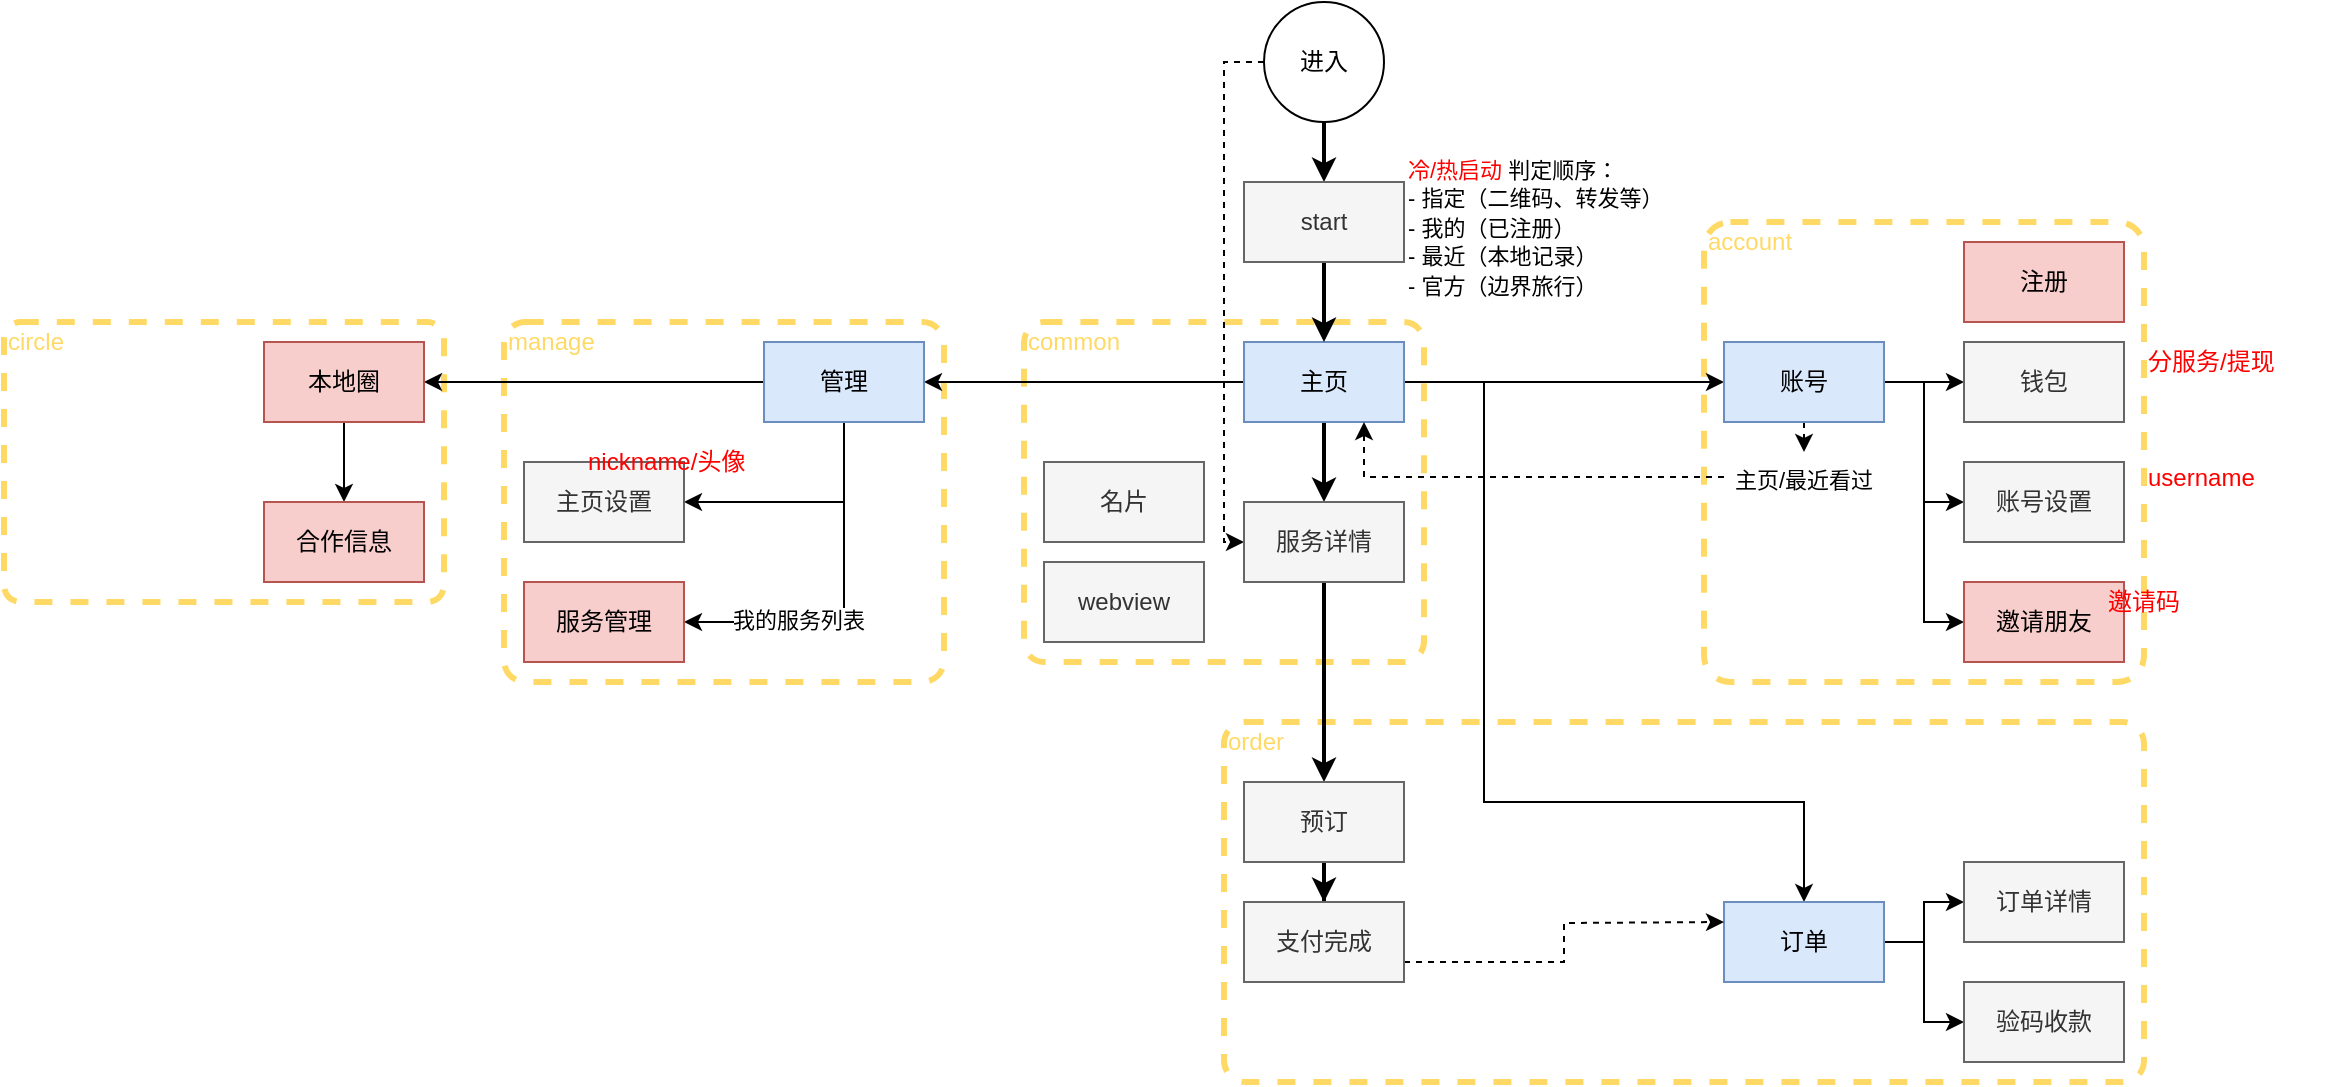 <mxfile version="14.4.2" type="github">
  <diagram id="uaJOWpeh-Cgn03qF8BdY" name="Page-1">
    <mxGraphModel dx="1346" dy="617" grid="1" gridSize="10" guides="1" tooltips="1" connect="1" arrows="1" fold="1" page="0" pageScale="1" pageWidth="827" pageHeight="1169" background="none" math="0" shadow="0">
      <root>
        <mxCell id="0" />
        <mxCell id="1" parent="0" />
        <mxCell id="ifAqm_TVmSoJR8_c_eYD-7" value="" style="rounded=1;whiteSpace=wrap;html=1;fillColor=none;dashed=1;sketch=0;arcSize=6;strokeColor=#FFD966;strokeWidth=3;" vertex="1" parent="1">
          <mxGeometry x="-220" y="190" width="220" height="140" as="geometry" />
        </mxCell>
        <mxCell id="6PhgYJ-1GN8SUMeGV9yt-6" value="" style="rounded=1;whiteSpace=wrap;html=1;fillColor=none;dashed=1;sketch=0;arcSize=6;strokeColor=#FFD966;strokeWidth=3;" parent="1" vertex="1">
          <mxGeometry x="630" y="140" width="220" height="230" as="geometry" />
        </mxCell>
        <mxCell id="6PhgYJ-1GN8SUMeGV9yt-4" value="" style="rounded=1;whiteSpace=wrap;html=1;fillColor=none;dashed=1;sketch=0;arcSize=6;strokeColor=#FFD966;strokeWidth=3;" parent="1" vertex="1">
          <mxGeometry x="30" y="190" width="220" height="180" as="geometry" />
        </mxCell>
        <mxCell id="6PhgYJ-1GN8SUMeGV9yt-3" value="" style="rounded=1;whiteSpace=wrap;html=1;fillColor=none;dashed=1;sketch=0;arcSize=6;strokeColor=#FFD966;strokeWidth=3;" parent="1" vertex="1">
          <mxGeometry x="290" y="190" width="200" height="170" as="geometry" />
        </mxCell>
        <mxCell id="6PhgYJ-1GN8SUMeGV9yt-5" value="" style="rounded=1;whiteSpace=wrap;html=1;fillColor=none;dashed=1;sketch=0;arcSize=6;strokeColor=#FFD966;strokeWidth=3;" parent="1" vertex="1">
          <mxGeometry x="390" y="390" width="460" height="180" as="geometry" />
        </mxCell>
        <mxCell id="1kkJQfJtM5-QZLH32b5V-26" style="edgeStyle=orthogonalEdgeStyle;rounded=0;orthogonalLoop=1;jettySize=auto;html=1;exitX=0;exitY=0.5;exitDx=0;exitDy=0;entryX=0;entryY=0.5;entryDx=0;entryDy=0;dashed=1;" parent="1" source="1kkJQfJtM5-QZLH32b5V-1" target="1kkJQfJtM5-QZLH32b5V-19" edge="1">
          <mxGeometry relative="1" as="geometry" />
        </mxCell>
        <mxCell id="6PhgYJ-1GN8SUMeGV9yt-14" value="" style="edgeStyle=orthogonalEdgeStyle;rounded=0;orthogonalLoop=1;jettySize=auto;html=1;strokeColor=#000000;strokeWidth=2;fontColor=#FF0000;" parent="1" source="1kkJQfJtM5-QZLH32b5V-1" target="6PhgYJ-1GN8SUMeGV9yt-13" edge="1">
          <mxGeometry relative="1" as="geometry" />
        </mxCell>
        <mxCell id="1kkJQfJtM5-QZLH32b5V-1" value="进入" style="ellipse;whiteSpace=wrap;html=1;aspect=fixed;" parent="1" vertex="1">
          <mxGeometry x="410" y="30" width="60" height="60" as="geometry" />
        </mxCell>
        <mxCell id="1kkJQfJtM5-QZLH32b5V-21" value="" style="edgeStyle=orthogonalEdgeStyle;rounded=0;orthogonalLoop=1;jettySize=auto;html=1;strokeWidth=2;" parent="1" source="1kkJQfJtM5-QZLH32b5V-5" target="1kkJQfJtM5-QZLH32b5V-19" edge="1">
          <mxGeometry relative="1" as="geometry" />
        </mxCell>
        <mxCell id="1kkJQfJtM5-QZLH32b5V-25" value="" style="edgeStyle=orthogonalEdgeStyle;rounded=0;orthogonalLoop=1;jettySize=auto;html=1;" parent="1" source="1kkJQfJtM5-QZLH32b5V-5" target="1kkJQfJtM5-QZLH32b5V-23" edge="1">
          <mxGeometry relative="1" as="geometry">
            <Array as="points">
              <mxPoint x="520" y="220" />
              <mxPoint x="520" y="430" />
              <mxPoint x="680" y="430" />
            </Array>
          </mxGeometry>
        </mxCell>
        <mxCell id="1kkJQfJtM5-QZLH32b5V-45" style="edgeStyle=orthogonalEdgeStyle;rounded=0;orthogonalLoop=1;jettySize=auto;html=1;exitX=1;exitY=0.5;exitDx=0;exitDy=0;entryX=0;entryY=0.5;entryDx=0;entryDy=0;startArrow=none;startFill=0;" parent="1" source="1kkJQfJtM5-QZLH32b5V-5" target="1kkJQfJtM5-QZLH32b5V-22" edge="1">
          <mxGeometry relative="1" as="geometry" />
        </mxCell>
        <mxCell id="1kkJQfJtM5-QZLH32b5V-46" value="" style="edgeStyle=orthogonalEdgeStyle;rounded=0;orthogonalLoop=1;jettySize=auto;html=1;startArrow=none;startFill=0;" parent="1" source="1kkJQfJtM5-QZLH32b5V-5" target="1kkJQfJtM5-QZLH32b5V-36" edge="1">
          <mxGeometry relative="1" as="geometry" />
        </mxCell>
        <mxCell id="1kkJQfJtM5-QZLH32b5V-5" value="主页" style="rounded=0;whiteSpace=wrap;html=1;fillColor=#dae8fc;strokeColor=#6c8ebf;" parent="1" vertex="1">
          <mxGeometry x="400" y="200" width="80" height="40" as="geometry" />
        </mxCell>
        <mxCell id="1kkJQfJtM5-QZLH32b5V-14" value="&lt;span style=&quot;font-family: &amp;#34;helvetica&amp;#34; ; font-size: 11px ; font-style: normal ; font-weight: normal ; letter-spacing: normal ; text-align: center ; text-indent: 0px ; text-transform: none ; word-spacing: 0px ; background-color: rgb(255 , 255 , 255) ; text-decoration: none ; display: inline ; float: none&quot;&gt;&lt;font color=&quot;#ff0000&quot;&gt;冷/热启动&lt;/font&gt;&lt;/span&gt;&lt;span style=&quot;color: rgb(0 , 0 , 0) ; font-family: &amp;#34;helvetica&amp;#34; ; font-size: 11px ; font-style: normal ; font-weight: normal ; letter-spacing: normal ; text-align: center ; text-indent: 0px ; text-transform: none ; word-spacing: 0px ; background-color: rgb(255 , 255 , 255) ; text-decoration: none ; display: inline ; float: none&quot;&gt;&amp;nbsp;判定顺序：&lt;br&gt;- 指定（二维码、转发等）&lt;/span&gt;&lt;br style=&quot;color: rgb(0 , 0 , 0) ; font-family: &amp;#34;helvetica&amp;#34; ; font-size: 11px ; font-style: normal ; font-weight: normal ; letter-spacing: normal ; text-align: center ; text-indent: 0px ; text-transform: none ; word-spacing: 0px ; background-color: rgb(255 , 255 , 255) ; text-decoration: none&quot;&gt;&lt;span style=&quot;color: rgb(0 , 0 , 0) ; font-family: &amp;#34;helvetica&amp;#34; ; font-size: 11px ; font-style: normal ; font-weight: normal ; letter-spacing: normal ; text-align: center ; text-indent: 0px ; text-transform: none ; word-spacing: 0px ; background-color: rgb(255 , 255 , 255) ; text-decoration: none ; display: inline ; float: none&quot;&gt;- 我的（已注册）&lt;/span&gt;&lt;br style=&quot;color: rgb(0 , 0 , 0) ; font-family: &amp;#34;helvetica&amp;#34; ; font-size: 11px ; font-style: normal ; font-weight: normal ; letter-spacing: normal ; text-align: center ; text-indent: 0px ; text-transform: none ; word-spacing: 0px ; background-color: rgb(255 , 255 , 255) ; text-decoration: none&quot;&gt;&lt;span style=&quot;color: rgb(0 , 0 , 0) ; font-family: &amp;#34;helvetica&amp;#34; ; font-size: 11px ; font-style: normal ; font-weight: normal ; letter-spacing: normal ; text-align: center ; text-indent: 0px ; text-transform: none ; word-spacing: 0px ; background-color: rgb(255 , 255 , 255) ; text-decoration: none ; display: inline ; float: none&quot;&gt;- 最近（本地记录）&lt;/span&gt;&lt;br style=&quot;color: rgb(0 , 0 , 0) ; font-family: &amp;#34;helvetica&amp;#34; ; font-size: 11px ; font-style: normal ; font-weight: normal ; letter-spacing: normal ; text-align: center ; text-indent: 0px ; text-transform: none ; word-spacing: 0px ; background-color: rgb(255 , 255 , 255) ; text-decoration: none&quot;&gt;&lt;span style=&quot;color: rgb(0 , 0 , 0) ; font-family: &amp;#34;helvetica&amp;#34; ; font-size: 11px ; font-style: normal ; font-weight: normal ; letter-spacing: normal ; text-align: center ; text-indent: 0px ; text-transform: none ; word-spacing: 0px ; background-color: rgb(255 , 255 , 255) ; text-decoration: none ; display: inline ; float: none&quot;&gt;- 官方（边界旅行）&lt;/span&gt;" style="text;whiteSpace=wrap;html=1;" parent="1" vertex="1">
          <mxGeometry x="480" y="100" width="150" height="70" as="geometry" />
        </mxCell>
        <mxCell id="1kkJQfJtM5-QZLH32b5V-30" value="" style="edgeStyle=orthogonalEdgeStyle;rounded=0;orthogonalLoop=1;jettySize=auto;html=1;startArrow=none;startFill=0;strokeWidth=2;" parent="1" source="1kkJQfJtM5-QZLH32b5V-19" target="1kkJQfJtM5-QZLH32b5V-29" edge="1">
          <mxGeometry relative="1" as="geometry" />
        </mxCell>
        <mxCell id="1kkJQfJtM5-QZLH32b5V-19" value="服务详情" style="rounded=0;whiteSpace=wrap;html=1;fillColor=#f5f5f5;strokeColor=#666666;fontColor=#333333;" parent="1" vertex="1">
          <mxGeometry x="400" y="280" width="80" height="40" as="geometry" />
        </mxCell>
        <mxCell id="1kkJQfJtM5-QZLH32b5V-48" value="" style="edgeStyle=orthogonalEdgeStyle;rounded=0;orthogonalLoop=1;jettySize=auto;html=1;startArrow=none;startFill=0;" parent="1" source="1kkJQfJtM5-QZLH32b5V-22" target="1kkJQfJtM5-QZLH32b5V-47" edge="1">
          <mxGeometry relative="1" as="geometry" />
        </mxCell>
        <mxCell id="1kkJQfJtM5-QZLH32b5V-51" style="edgeStyle=orthogonalEdgeStyle;rounded=0;orthogonalLoop=1;jettySize=auto;html=1;exitX=0.5;exitY=1;exitDx=0;exitDy=0;entryX=0.5;entryY=0;entryDx=0;entryDy=0;dashed=1;startArrow=none;startFill=0;" parent="1" source="1kkJQfJtM5-QZLH32b5V-22" target="1kkJQfJtM5-QZLH32b5V-43" edge="1">
          <mxGeometry relative="1" as="geometry" />
        </mxCell>
        <mxCell id="1kkJQfJtM5-QZLH32b5V-55" style="edgeStyle=orthogonalEdgeStyle;rounded=0;orthogonalLoop=1;jettySize=auto;html=1;exitX=1;exitY=0.5;exitDx=0;exitDy=0;entryX=0;entryY=0.5;entryDx=0;entryDy=0;startArrow=none;startFill=0;" parent="1" source="1kkJQfJtM5-QZLH32b5V-22" target="1kkJQfJtM5-QZLH32b5V-40" edge="1">
          <mxGeometry relative="1" as="geometry" />
        </mxCell>
        <mxCell id="ifAqm_TVmSoJR8_c_eYD-16" style="edgeStyle=orthogonalEdgeStyle;rounded=0;orthogonalLoop=1;jettySize=auto;html=1;exitX=1;exitY=0.5;exitDx=0;exitDy=0;entryX=0;entryY=0.5;entryDx=0;entryDy=0;fontColor=#33FF33;" edge="1" parent="1" source="1kkJQfJtM5-QZLH32b5V-22" target="1kkJQfJtM5-QZLH32b5V-63">
          <mxGeometry relative="1" as="geometry" />
        </mxCell>
        <mxCell id="1kkJQfJtM5-QZLH32b5V-22" value="账号" style="rounded=0;whiteSpace=wrap;html=1;fillColor=#dae8fc;strokeColor=#6c8ebf;" parent="1" vertex="1">
          <mxGeometry x="640" y="200" width="80" height="40" as="geometry" />
        </mxCell>
        <mxCell id="1kkJQfJtM5-QZLH32b5V-35" value="" style="edgeStyle=orthogonalEdgeStyle;rounded=0;orthogonalLoop=1;jettySize=auto;html=1;startArrow=none;startFill=0;" parent="1" source="1kkJQfJtM5-QZLH32b5V-23" target="1kkJQfJtM5-QZLH32b5V-34" edge="1">
          <mxGeometry relative="1" as="geometry" />
        </mxCell>
        <mxCell id="1kkJQfJtM5-QZLH32b5V-67" style="edgeStyle=orthogonalEdgeStyle;rounded=0;orthogonalLoop=1;jettySize=auto;html=1;exitX=1;exitY=0.5;exitDx=0;exitDy=0;entryX=0;entryY=0.5;entryDx=0;entryDy=0;startArrow=none;startFill=0;" parent="1" source="1kkJQfJtM5-QZLH32b5V-23" target="1kkJQfJtM5-QZLH32b5V-66" edge="1">
          <mxGeometry relative="1" as="geometry" />
        </mxCell>
        <mxCell id="1kkJQfJtM5-QZLH32b5V-23" value="订单" style="rounded=0;whiteSpace=wrap;html=1;fillColor=#dae8fc;strokeColor=#6c8ebf;" parent="1" vertex="1">
          <mxGeometry x="640" y="480" width="80" height="40" as="geometry" />
        </mxCell>
        <mxCell id="1kkJQfJtM5-QZLH32b5V-32" value="" style="edgeStyle=orthogonalEdgeStyle;rounded=0;orthogonalLoop=1;jettySize=auto;html=1;startArrow=none;startFill=0;strokeWidth=2;" parent="1" source="1kkJQfJtM5-QZLH32b5V-29" target="1kkJQfJtM5-QZLH32b5V-31" edge="1">
          <mxGeometry relative="1" as="geometry" />
        </mxCell>
        <mxCell id="1kkJQfJtM5-QZLH32b5V-29" value="预订" style="rounded=0;whiteSpace=wrap;html=1;fillColor=#f5f5f5;strokeColor=#666666;fontColor=#333333;" parent="1" vertex="1">
          <mxGeometry x="400" y="420" width="80" height="40" as="geometry" />
        </mxCell>
        <mxCell id="1kkJQfJtM5-QZLH32b5V-33" style="edgeStyle=orthogonalEdgeStyle;rounded=0;orthogonalLoop=1;jettySize=auto;html=1;startArrow=none;startFill=0;dashed=1;exitX=1;exitY=0.75;exitDx=0;exitDy=0;" parent="1" source="1kkJQfJtM5-QZLH32b5V-31" edge="1">
          <mxGeometry relative="1" as="geometry">
            <mxPoint x="480" y="488" as="sourcePoint" />
            <mxPoint x="640" y="490" as="targetPoint" />
            <Array as="points" />
          </mxGeometry>
        </mxCell>
        <mxCell id="1kkJQfJtM5-QZLH32b5V-31" value="支付完成" style="rounded=0;whiteSpace=wrap;html=1;fillColor=#f5f5f5;strokeColor=#666666;fontColor=#333333;" parent="1" vertex="1">
          <mxGeometry x="400" y="480" width="80" height="40" as="geometry" />
        </mxCell>
        <mxCell id="1kkJQfJtM5-QZLH32b5V-34" value="订单详情" style="rounded=0;whiteSpace=wrap;html=1;fillColor=#f5f5f5;strokeColor=#666666;fontColor=#333333;" parent="1" vertex="1">
          <mxGeometry x="760" y="460" width="80" height="40" as="geometry" />
        </mxCell>
        <mxCell id="1kkJQfJtM5-QZLH32b5V-57" value="" style="edgeStyle=orthogonalEdgeStyle;rounded=0;orthogonalLoop=1;jettySize=auto;html=1;startArrow=none;startFill=0;entryX=1;entryY=0.5;entryDx=0;entryDy=0;exitX=0.5;exitY=1;exitDx=0;exitDy=0;" parent="1" source="1kkJQfJtM5-QZLH32b5V-36" target="1kkJQfJtM5-QZLH32b5V-56" edge="1">
          <mxGeometry relative="1" as="geometry" />
        </mxCell>
        <mxCell id="1kkJQfJtM5-QZLH32b5V-58" style="edgeStyle=orthogonalEdgeStyle;rounded=0;orthogonalLoop=1;jettySize=auto;html=1;exitX=0.5;exitY=1;exitDx=0;exitDy=0;entryX=1;entryY=0.5;entryDx=0;entryDy=0;startArrow=none;startFill=0;" parent="1" source="1kkJQfJtM5-QZLH32b5V-36" target="1kkJQfJtM5-QZLH32b5V-39" edge="1">
          <mxGeometry relative="1" as="geometry" />
        </mxCell>
        <mxCell id="1kkJQfJtM5-QZLH32b5V-59" value="我的服务列表" style="edgeLabel;html=1;align=center;verticalAlign=middle;resizable=0;points=[];" parent="1kkJQfJtM5-QZLH32b5V-58" vertex="1" connectable="0">
          <mxGeometry x="0.364" y="-1" relative="1" as="geometry">
            <mxPoint as="offset" />
          </mxGeometry>
        </mxCell>
        <mxCell id="ifAqm_TVmSoJR8_c_eYD-14" style="edgeStyle=orthogonalEdgeStyle;rounded=0;orthogonalLoop=1;jettySize=auto;html=1;exitX=0;exitY=0.5;exitDx=0;exitDy=0;entryX=1;entryY=0.5;entryDx=0;entryDy=0;fontColor=#33FF33;" edge="1" parent="1" source="1kkJQfJtM5-QZLH32b5V-36" target="1kkJQfJtM5-QZLH32b5V-60">
          <mxGeometry relative="1" as="geometry" />
        </mxCell>
        <mxCell id="1kkJQfJtM5-QZLH32b5V-36" value="管理" style="rounded=0;whiteSpace=wrap;html=1;fillColor=#dae8fc;strokeColor=#6c8ebf;" parent="1" vertex="1">
          <mxGeometry x="160" y="200" width="80" height="40" as="geometry" />
        </mxCell>
        <mxCell id="1kkJQfJtM5-QZLH32b5V-39" value="服务管理" style="rounded=0;whiteSpace=wrap;html=1;fillColor=#f8cecc;strokeColor=#b85450;" parent="1" vertex="1">
          <mxGeometry x="40" y="320" width="80" height="40" as="geometry" />
        </mxCell>
        <mxCell id="1kkJQfJtM5-QZLH32b5V-40" value="账号设置" style="rounded=0;whiteSpace=wrap;html=1;fillColor=#f5f5f5;strokeColor=#666666;fontColor=#333333;" parent="1" vertex="1">
          <mxGeometry x="760" y="260" width="80" height="40" as="geometry" />
        </mxCell>
        <mxCell id="1kkJQfJtM5-QZLH32b5V-49" style="edgeStyle=orthogonalEdgeStyle;rounded=0;orthogonalLoop=1;jettySize=auto;html=1;exitX=0;exitY=0.5;exitDx=0;exitDy=0;entryX=0.75;entryY=1;entryDx=0;entryDy=0;startArrow=none;startFill=0;dashed=1;" parent="1" source="1kkJQfJtM5-QZLH32b5V-43" target="1kkJQfJtM5-QZLH32b5V-5" edge="1">
          <mxGeometry relative="1" as="geometry" />
        </mxCell>
        <mxCell id="1kkJQfJtM5-QZLH32b5V-43" value="&lt;font face=&quot;helvetica&quot;&gt;&lt;span style=&quot;font-size: 11px ; background-color: rgb(255 , 255 , 255)&quot;&gt;主页/最近看过&lt;/span&gt;&lt;/font&gt;" style="text;whiteSpace=wrap;html=1;align=center;" parent="1" vertex="1">
          <mxGeometry x="640" y="255" width="80" height="25" as="geometry" />
        </mxCell>
        <mxCell id="1kkJQfJtM5-QZLH32b5V-47" value="钱包" style="rounded=0;whiteSpace=wrap;html=1;fillColor=#f5f5f5;strokeColor=#666666;fontColor=#333333;" parent="1" vertex="1">
          <mxGeometry x="760" y="200" width="80" height="40" as="geometry" />
        </mxCell>
        <mxCell id="1kkJQfJtM5-QZLH32b5V-56" value="主页设置" style="rounded=0;whiteSpace=wrap;html=1;fillColor=#f5f5f5;strokeColor=#666666;fontColor=#333333;" parent="1" vertex="1">
          <mxGeometry x="40" y="260" width="80" height="40" as="geometry" />
        </mxCell>
        <mxCell id="ifAqm_TVmSoJR8_c_eYD-12" value="" style="edgeStyle=orthogonalEdgeStyle;rounded=0;orthogonalLoop=1;jettySize=auto;html=1;fontColor=#33FF33;" edge="1" parent="1" source="1kkJQfJtM5-QZLH32b5V-60" target="6PhgYJ-1GN8SUMeGV9yt-2">
          <mxGeometry relative="1" as="geometry" />
        </mxCell>
        <mxCell id="1kkJQfJtM5-QZLH32b5V-60" value="本地圈" style="rounded=0;whiteSpace=wrap;html=1;fillColor=#f8cecc;strokeColor=#b85450;" parent="1" vertex="1">
          <mxGeometry x="-90" y="200" width="80" height="40" as="geometry" />
        </mxCell>
        <mxCell id="1kkJQfJtM5-QZLH32b5V-63" value="邀请朋友" style="rounded=0;whiteSpace=wrap;html=1;glass=0;shadow=0;fillColor=#f8cecc;strokeColor=#b85450;" parent="1" vertex="1">
          <mxGeometry x="760" y="320" width="80" height="40" as="geometry" />
        </mxCell>
        <mxCell id="1kkJQfJtM5-QZLH32b5V-66" value="验码收款" style="rounded=0;whiteSpace=wrap;html=1;fillColor=#f5f5f5;strokeColor=#666666;fontColor=#333333;" parent="1" vertex="1">
          <mxGeometry x="760" y="520" width="80" height="40" as="geometry" />
        </mxCell>
        <mxCell id="6PhgYJ-1GN8SUMeGV9yt-1" value="名片" style="rounded=0;whiteSpace=wrap;html=1;fillColor=#f5f5f5;strokeColor=#666666;fontColor=#333333;" parent="1" vertex="1">
          <mxGeometry x="300" y="260" width="80" height="40" as="geometry" />
        </mxCell>
        <mxCell id="6PhgYJ-1GN8SUMeGV9yt-2" value="合作信息" style="rounded=0;whiteSpace=wrap;html=1;fillColor=#f8cecc;strokeColor=#b85450;" parent="1" vertex="1">
          <mxGeometry x="-90" y="280" width="80" height="40" as="geometry" />
        </mxCell>
        <mxCell id="6PhgYJ-1GN8SUMeGV9yt-7" value="nickname/头像" style="text;html=1;strokeColor=none;fillColor=none;align=left;verticalAlign=middle;whiteSpace=wrap;rounded=0;dashed=1;sketch=0;fontColor=#FF0000;" parent="1" vertex="1">
          <mxGeometry x="70" y="250" width="100" height="20" as="geometry" />
        </mxCell>
        <mxCell id="6PhgYJ-1GN8SUMeGV9yt-8" value="username" style="text;html=1;strokeColor=none;fillColor=none;align=left;verticalAlign=middle;whiteSpace=wrap;rounded=0;dashed=1;sketch=0;fontColor=#FF0000;" parent="1" vertex="1">
          <mxGeometry x="850" y="257.5" width="100" height="20" as="geometry" />
        </mxCell>
        <mxCell id="6PhgYJ-1GN8SUMeGV9yt-9" value="分服务/提现" style="text;html=1;strokeColor=none;fillColor=none;align=left;verticalAlign=middle;whiteSpace=wrap;rounded=0;dashed=1;sketch=0;fontColor=#FF0000;" parent="1" vertex="1">
          <mxGeometry x="850" y="200" width="100" height="20" as="geometry" />
        </mxCell>
        <mxCell id="6PhgYJ-1GN8SUMeGV9yt-10" value="邀请码" style="text;html=1;strokeColor=none;fillColor=none;align=left;verticalAlign=middle;whiteSpace=wrap;rounded=0;dashed=1;sketch=0;fontColor=#FF0000;" parent="1" vertex="1">
          <mxGeometry x="830" y="320" width="100" height="20" as="geometry" />
        </mxCell>
        <mxCell id="6PhgYJ-1GN8SUMeGV9yt-11" value="注册" style="rounded=0;whiteSpace=wrap;html=1;fillColor=#f8cecc;strokeColor=#b85450;" parent="1" vertex="1">
          <mxGeometry x="760" y="150" width="80" height="40" as="geometry" />
        </mxCell>
        <mxCell id="6PhgYJ-1GN8SUMeGV9yt-12" value="webview" style="rounded=0;whiteSpace=wrap;html=1;fillColor=#f5f5f5;strokeColor=#666666;fontColor=#333333;" parent="1" vertex="1">
          <mxGeometry x="300" y="310" width="80" height="40" as="geometry" />
        </mxCell>
        <mxCell id="6PhgYJ-1GN8SUMeGV9yt-15" value="" style="edgeStyle=orthogonalEdgeStyle;rounded=0;orthogonalLoop=1;jettySize=auto;html=1;strokeColor=#000000;strokeWidth=2;fontColor=#FF0000;" parent="1" source="6PhgYJ-1GN8SUMeGV9yt-13" target="1kkJQfJtM5-QZLH32b5V-5" edge="1">
          <mxGeometry relative="1" as="geometry" />
        </mxCell>
        <mxCell id="6PhgYJ-1GN8SUMeGV9yt-13" value="start" style="rounded=0;whiteSpace=wrap;html=1;fillColor=#f5f5f5;strokeColor=#666666;fontColor=#333333;" parent="1" vertex="1">
          <mxGeometry x="400" y="120" width="80" height="40" as="geometry" />
        </mxCell>
        <mxCell id="ifAqm_TVmSoJR8_c_eYD-1" value="common" style="text;html=1;strokeColor=none;fillColor=none;align=left;verticalAlign=middle;whiteSpace=wrap;rounded=0;dashed=1;sketch=0;fontColor=#FFD966;" vertex="1" parent="1">
          <mxGeometry x="290" y="190" width="100" height="20" as="geometry" />
        </mxCell>
        <mxCell id="ifAqm_TVmSoJR8_c_eYD-2" value="account" style="text;html=1;strokeColor=none;fillColor=none;align=left;verticalAlign=middle;whiteSpace=wrap;rounded=0;dashed=1;sketch=0;fontColor=#FFD966;" vertex="1" parent="1">
          <mxGeometry x="630" y="140" width="100" height="20" as="geometry" />
        </mxCell>
        <mxCell id="ifAqm_TVmSoJR8_c_eYD-3" value="manage" style="text;html=1;strokeColor=none;fillColor=none;align=left;verticalAlign=middle;whiteSpace=wrap;rounded=0;dashed=1;sketch=0;fontColor=#FFD966;" vertex="1" parent="1">
          <mxGeometry x="30" y="190" width="100" height="20" as="geometry" />
        </mxCell>
        <mxCell id="ifAqm_TVmSoJR8_c_eYD-4" value="order" style="text;html=1;strokeColor=none;fillColor=none;align=left;verticalAlign=middle;whiteSpace=wrap;rounded=0;dashed=1;sketch=0;fontColor=#FFD966;" vertex="1" parent="1">
          <mxGeometry x="390" y="390" width="100" height="20" as="geometry" />
        </mxCell>
        <mxCell id="ifAqm_TVmSoJR8_c_eYD-8" value="circle" style="text;html=1;strokeColor=none;fillColor=none;align=left;verticalAlign=middle;whiteSpace=wrap;rounded=0;dashed=1;sketch=0;fontColor=#FFD966;" vertex="1" parent="1">
          <mxGeometry x="-220" y="190" width="100" height="20" as="geometry" />
        </mxCell>
      </root>
    </mxGraphModel>
  </diagram>
</mxfile>
